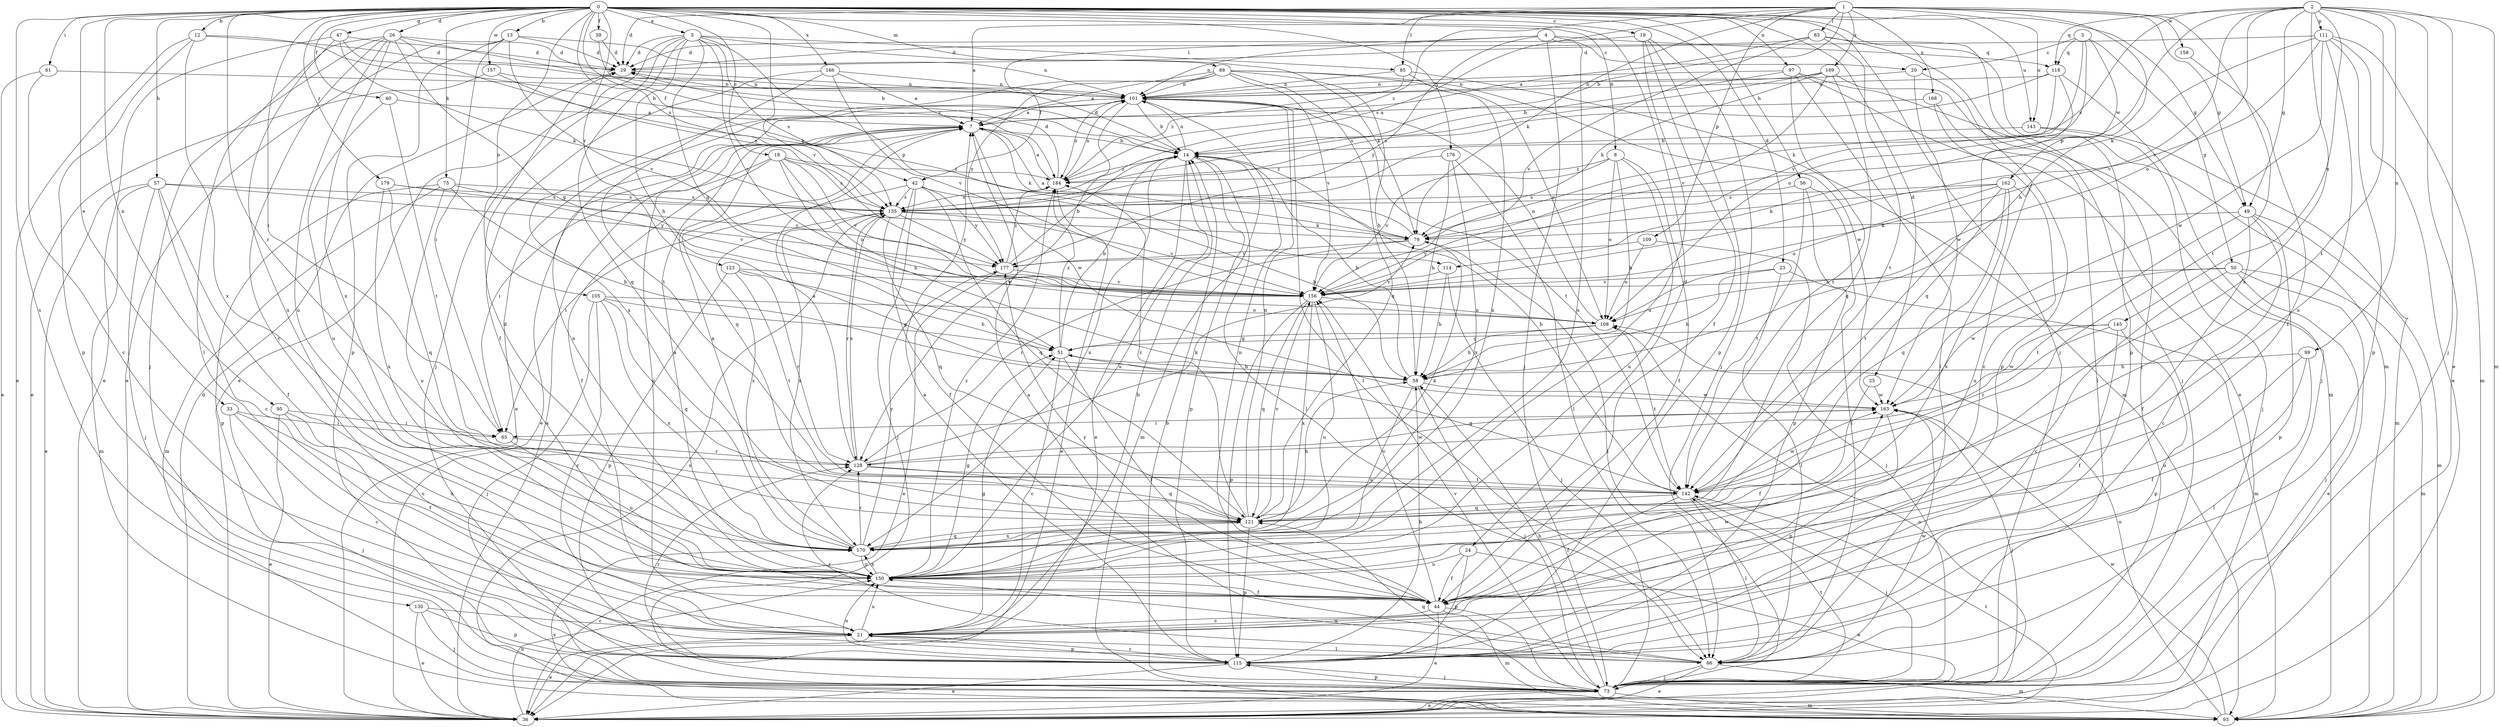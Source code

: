 strict digraph  {
0;
1;
2;
3;
4;
5;
7;
8;
12;
13;
14;
18;
19;
20;
21;
23;
24;
25;
26;
29;
33;
36;
39;
40;
42;
44;
47;
49;
50;
51;
56;
57;
58;
61;
65;
73;
75;
79;
83;
85;
86;
88;
93;
95;
97;
99;
101;
105;
108;
109;
111;
114;
115;
118;
121;
123;
128;
130;
135;
142;
143;
145;
150;
156;
157;
158;
162;
163;
166;
168;
169;
170;
176;
177;
179;
184;
0 -> 5  [label=a];
0 -> 8  [label=b];
0 -> 12  [label=b];
0 -> 13  [label=b];
0 -> 18  [label=c];
0 -> 19  [label=c];
0 -> 23  [label=d];
0 -> 24  [label=d];
0 -> 25  [label=d];
0 -> 26  [label=d];
0 -> 33  [label=e];
0 -> 39  [label=f];
0 -> 40  [label=f];
0 -> 42  [label=f];
0 -> 47  [label=g];
0 -> 49  [label=g];
0 -> 56  [label=h];
0 -> 57  [label=h];
0 -> 61  [label=i];
0 -> 65  [label=i];
0 -> 73  [label=j];
0 -> 75  [label=k];
0 -> 88  [label=m];
0 -> 93  [label=m];
0 -> 95  [label=n];
0 -> 97  [label=n];
0 -> 105  [label=o];
0 -> 123  [label=r];
0 -> 128  [label=r];
0 -> 130  [label=s];
0 -> 135  [label=s];
0 -> 143  [label=u];
0 -> 156  [label=v];
0 -> 157  [label=w];
0 -> 166  [label=x];
0 -> 176  [label=y];
0 -> 179  [label=z];
1 -> 7  [label=a];
1 -> 14  [label=b];
1 -> 29  [label=d];
1 -> 49  [label=g];
1 -> 58  [label=h];
1 -> 79  [label=k];
1 -> 83  [label=l];
1 -> 85  [label=l];
1 -> 109  [label=p];
1 -> 135  [label=s];
1 -> 142  [label=t];
1 -> 143  [label=u];
1 -> 158  [label=w];
1 -> 168  [label=x];
1 -> 169  [label=x];
1 -> 184  [label=z];
2 -> 36  [label=e];
2 -> 49  [label=g];
2 -> 73  [label=j];
2 -> 93  [label=m];
2 -> 99  [label=n];
2 -> 108  [label=o];
2 -> 111  [label=p];
2 -> 114  [label=p];
2 -> 118  [label=q];
2 -> 135  [label=s];
2 -> 142  [label=t];
2 -> 145  [label=u];
2 -> 156  [label=v];
2 -> 170  [label=x];
3 -> 20  [label=c];
3 -> 50  [label=g];
3 -> 108  [label=o];
3 -> 118  [label=q];
3 -> 156  [label=v];
3 -> 162  [label=w];
4 -> 20  [label=c];
4 -> 42  [label=f];
4 -> 73  [label=j];
4 -> 101  [label=n];
4 -> 118  [label=q];
4 -> 150  [label=u];
4 -> 177  [label=y];
5 -> 29  [label=d];
5 -> 36  [label=e];
5 -> 51  [label=g];
5 -> 58  [label=h];
5 -> 73  [label=j];
5 -> 79  [label=k];
5 -> 85  [label=l];
5 -> 114  [label=p];
5 -> 121  [label=q];
5 -> 135  [label=s];
5 -> 156  [label=v];
7 -> 14  [label=b];
7 -> 21  [label=c];
7 -> 36  [label=e];
7 -> 79  [label=k];
7 -> 121  [label=q];
7 -> 163  [label=w];
8 -> 44  [label=f];
8 -> 58  [label=h];
8 -> 108  [label=o];
8 -> 150  [label=u];
8 -> 156  [label=v];
8 -> 184  [label=z];
12 -> 14  [label=b];
12 -> 29  [label=d];
12 -> 36  [label=e];
12 -> 115  [label=p];
12 -> 170  [label=x];
13 -> 29  [label=d];
13 -> 36  [label=e];
13 -> 65  [label=i];
13 -> 101  [label=n];
13 -> 115  [label=p];
13 -> 156  [label=v];
14 -> 29  [label=d];
14 -> 36  [label=e];
14 -> 86  [label=l];
14 -> 93  [label=m];
14 -> 101  [label=n];
14 -> 115  [label=p];
14 -> 150  [label=u];
14 -> 170  [label=x];
14 -> 184  [label=z];
18 -> 44  [label=f];
18 -> 58  [label=h];
18 -> 65  [label=i];
18 -> 108  [label=o];
18 -> 135  [label=s];
18 -> 156  [label=v];
18 -> 184  [label=z];
19 -> 29  [label=d];
19 -> 44  [label=f];
19 -> 73  [label=j];
19 -> 115  [label=p];
19 -> 150  [label=u];
20 -> 101  [label=n];
20 -> 115  [label=p];
20 -> 163  [label=w];
21 -> 14  [label=b];
21 -> 36  [label=e];
21 -> 51  [label=g];
21 -> 86  [label=l];
21 -> 115  [label=p];
21 -> 150  [label=u];
21 -> 163  [label=w];
23 -> 58  [label=h];
23 -> 86  [label=l];
23 -> 93  [label=m];
23 -> 156  [label=v];
24 -> 36  [label=e];
24 -> 44  [label=f];
24 -> 115  [label=p];
24 -> 150  [label=u];
25 -> 44  [label=f];
25 -> 163  [label=w];
26 -> 14  [label=b];
26 -> 21  [label=c];
26 -> 29  [label=d];
26 -> 51  [label=g];
26 -> 73  [label=j];
26 -> 79  [label=k];
26 -> 86  [label=l];
26 -> 150  [label=u];
26 -> 170  [label=x];
29 -> 101  [label=n];
33 -> 21  [label=c];
33 -> 65  [label=i];
33 -> 73  [label=j];
33 -> 150  [label=u];
36 -> 7  [label=a];
36 -> 29  [label=d];
36 -> 108  [label=o];
36 -> 142  [label=t];
36 -> 150  [label=u];
39 -> 29  [label=d];
39 -> 184  [label=z];
40 -> 7  [label=a];
40 -> 142  [label=t];
40 -> 150  [label=u];
42 -> 44  [label=f];
42 -> 58  [label=h];
42 -> 65  [label=i];
42 -> 73  [label=j];
42 -> 121  [label=q];
42 -> 135  [label=s];
42 -> 177  [label=y];
44 -> 21  [label=c];
44 -> 36  [label=e];
44 -> 73  [label=j];
44 -> 93  [label=m];
44 -> 101  [label=n];
44 -> 156  [label=v];
44 -> 177  [label=y];
47 -> 29  [label=d];
47 -> 36  [label=e];
47 -> 79  [label=k];
47 -> 101  [label=n];
47 -> 150  [label=u];
49 -> 21  [label=c];
49 -> 44  [label=f];
49 -> 79  [label=k];
49 -> 93  [label=m];
49 -> 115  [label=p];
49 -> 142  [label=t];
50 -> 21  [label=c];
50 -> 36  [label=e];
50 -> 73  [label=j];
50 -> 93  [label=m];
50 -> 156  [label=v];
50 -> 163  [label=w];
51 -> 14  [label=b];
51 -> 21  [label=c];
51 -> 44  [label=f];
51 -> 58  [label=h];
51 -> 184  [label=z];
56 -> 86  [label=l];
56 -> 115  [label=p];
56 -> 135  [label=s];
56 -> 142  [label=t];
57 -> 21  [label=c];
57 -> 36  [label=e];
57 -> 44  [label=f];
57 -> 73  [label=j];
57 -> 93  [label=m];
57 -> 135  [label=s];
57 -> 177  [label=y];
58 -> 14  [label=b];
58 -> 73  [label=j];
58 -> 150  [label=u];
58 -> 163  [label=w];
61 -> 21  [label=c];
61 -> 36  [label=e];
61 -> 101  [label=n];
65 -> 128  [label=r];
65 -> 150  [label=u];
73 -> 14  [label=b];
73 -> 36  [label=e];
73 -> 58  [label=h];
73 -> 93  [label=m];
73 -> 115  [label=p];
73 -> 121  [label=q];
73 -> 142  [label=t];
73 -> 156  [label=v];
75 -> 58  [label=h];
75 -> 93  [label=m];
75 -> 115  [label=p];
75 -> 135  [label=s];
75 -> 150  [label=u];
75 -> 156  [label=v];
79 -> 7  [label=a];
79 -> 86  [label=l];
79 -> 128  [label=r];
79 -> 177  [label=y];
83 -> 7  [label=a];
83 -> 29  [label=d];
83 -> 73  [label=j];
83 -> 115  [label=p];
83 -> 142  [label=t];
83 -> 156  [label=v];
85 -> 93  [label=m];
85 -> 101  [label=n];
85 -> 170  [label=x];
85 -> 184  [label=z];
86 -> 7  [label=a];
86 -> 36  [label=e];
86 -> 73  [label=j];
86 -> 93  [label=m];
86 -> 128  [label=r];
86 -> 150  [label=u];
86 -> 163  [label=w];
88 -> 7  [label=a];
88 -> 58  [label=h];
88 -> 101  [label=n];
88 -> 108  [label=o];
88 -> 121  [label=q];
88 -> 156  [label=v];
88 -> 163  [label=w];
88 -> 170  [label=x];
88 -> 177  [label=y];
93 -> 108  [label=o];
93 -> 135  [label=s];
93 -> 163  [label=w];
93 -> 170  [label=x];
95 -> 36  [label=e];
95 -> 44  [label=f];
95 -> 65  [label=i];
95 -> 150  [label=u];
97 -> 14  [label=b];
97 -> 36  [label=e];
97 -> 86  [label=l];
97 -> 93  [label=m];
97 -> 101  [label=n];
97 -> 142  [label=t];
99 -> 44  [label=f];
99 -> 58  [label=h];
99 -> 86  [label=l];
99 -> 150  [label=u];
101 -> 7  [label=a];
101 -> 14  [label=b];
101 -> 36  [label=e];
101 -> 86  [label=l];
101 -> 128  [label=r];
101 -> 142  [label=t];
101 -> 184  [label=z];
105 -> 21  [label=c];
105 -> 51  [label=g];
105 -> 73  [label=j];
105 -> 108  [label=o];
105 -> 121  [label=q];
105 -> 170  [label=x];
108 -> 51  [label=g];
108 -> 58  [label=h];
108 -> 101  [label=n];
108 -> 142  [label=t];
109 -> 73  [label=j];
109 -> 108  [label=o];
109 -> 177  [label=y];
111 -> 29  [label=d];
111 -> 36  [label=e];
111 -> 79  [label=k];
111 -> 93  [label=m];
111 -> 115  [label=p];
111 -> 150  [label=u];
111 -> 156  [label=v];
111 -> 163  [label=w];
114 -> 58  [label=h];
114 -> 73  [label=j];
114 -> 156  [label=v];
115 -> 7  [label=a];
115 -> 21  [label=c];
115 -> 36  [label=e];
115 -> 58  [label=h];
115 -> 73  [label=j];
115 -> 128  [label=r];
115 -> 150  [label=u];
118 -> 73  [label=j];
118 -> 79  [label=k];
118 -> 101  [label=n];
118 -> 121  [label=q];
118 -> 135  [label=s];
121 -> 58  [label=h];
121 -> 79  [label=k];
121 -> 101  [label=n];
121 -> 115  [label=p];
121 -> 156  [label=v];
121 -> 170  [label=x];
121 -> 184  [label=z];
123 -> 58  [label=h];
123 -> 115  [label=p];
123 -> 128  [label=r];
123 -> 142  [label=t];
123 -> 156  [label=v];
128 -> 7  [label=a];
128 -> 79  [label=k];
128 -> 121  [label=q];
128 -> 135  [label=s];
128 -> 142  [label=t];
128 -> 163  [label=w];
130 -> 21  [label=c];
130 -> 36  [label=e];
130 -> 73  [label=j];
130 -> 115  [label=p];
135 -> 79  [label=k];
135 -> 121  [label=q];
135 -> 128  [label=r];
135 -> 156  [label=v];
135 -> 170  [label=x];
135 -> 177  [label=y];
142 -> 14  [label=b];
142 -> 44  [label=f];
142 -> 51  [label=g];
142 -> 73  [label=j];
142 -> 86  [label=l];
142 -> 121  [label=q];
142 -> 163  [label=w];
143 -> 14  [label=b];
143 -> 73  [label=j];
143 -> 93  [label=m];
145 -> 44  [label=f];
145 -> 51  [label=g];
145 -> 115  [label=p];
145 -> 128  [label=r];
145 -> 163  [label=w];
150 -> 7  [label=a];
150 -> 29  [label=d];
150 -> 44  [label=f];
150 -> 51  [label=g];
150 -> 101  [label=n];
150 -> 170  [label=x];
150 -> 184  [label=z];
156 -> 108  [label=o];
156 -> 115  [label=p];
156 -> 121  [label=q];
156 -> 150  [label=u];
156 -> 170  [label=x];
157 -> 36  [label=e];
157 -> 101  [label=n];
157 -> 135  [label=s];
158 -> 44  [label=f];
162 -> 79  [label=k];
162 -> 108  [label=o];
162 -> 121  [label=q];
162 -> 135  [label=s];
162 -> 142  [label=t];
162 -> 150  [label=u];
162 -> 170  [label=x];
163 -> 65  [label=i];
163 -> 73  [label=j];
163 -> 115  [label=p];
166 -> 7  [label=a];
166 -> 44  [label=f];
166 -> 101  [label=n];
166 -> 142  [label=t];
166 -> 156  [label=v];
168 -> 7  [label=a];
168 -> 21  [label=c];
168 -> 86  [label=l];
169 -> 73  [label=j];
169 -> 79  [label=k];
169 -> 101  [label=n];
169 -> 121  [label=q];
169 -> 135  [label=s];
169 -> 156  [label=v];
170 -> 7  [label=a];
170 -> 121  [label=q];
170 -> 128  [label=r];
170 -> 135  [label=s];
170 -> 150  [label=u];
170 -> 177  [label=y];
176 -> 58  [label=h];
176 -> 86  [label=l];
176 -> 170  [label=x];
176 -> 184  [label=z];
177 -> 14  [label=b];
177 -> 36  [label=e];
177 -> 156  [label=v];
177 -> 184  [label=z];
179 -> 121  [label=q];
179 -> 135  [label=s];
179 -> 170  [label=x];
179 -> 177  [label=y];
184 -> 7  [label=a];
184 -> 29  [label=d];
184 -> 36  [label=e];
184 -> 101  [label=n];
184 -> 135  [label=s];
}
